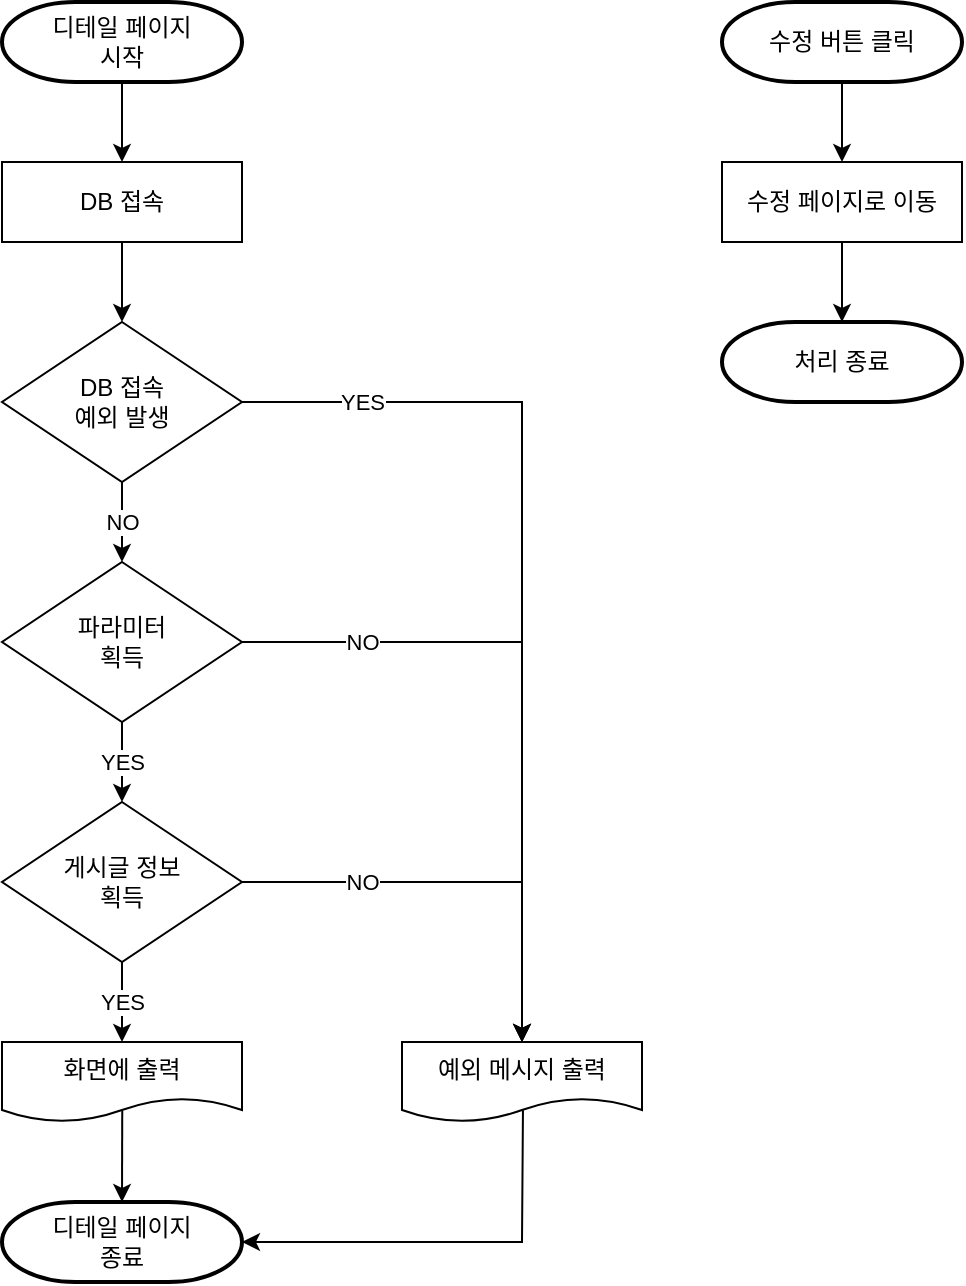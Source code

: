 <mxfile version="24.2.1" type="device">
  <diagram id="C5RBs43oDa-KdzZeNtuy" name="Page-1">
    <mxGraphModel dx="339" dy="663" grid="1" gridSize="10" guides="1" tooltips="1" connect="1" arrows="1" fold="1" page="1" pageScale="1" pageWidth="827" pageHeight="1169" math="0" shadow="0">
      <root>
        <mxCell id="WIyWlLk6GJQsqaUBKTNV-0" />
        <mxCell id="WIyWlLk6GJQsqaUBKTNV-1" parent="WIyWlLk6GJQsqaUBKTNV-0" />
        <mxCell id="V_W2RUlEHDYnHeLPTbX3-0" value="디테일 페이지&lt;div&gt;시작&lt;/div&gt;" style="strokeWidth=2;html=1;shape=mxgraph.flowchart.terminator;whiteSpace=wrap;" vertex="1" parent="WIyWlLk6GJQsqaUBKTNV-1">
          <mxGeometry x="960" y="40" width="120" height="40" as="geometry" />
        </mxCell>
        <mxCell id="V_W2RUlEHDYnHeLPTbX3-1" value="DB 접속" style="rounded=0;whiteSpace=wrap;html=1;" vertex="1" parent="WIyWlLk6GJQsqaUBKTNV-1">
          <mxGeometry x="960" y="120" width="120" height="40" as="geometry" />
        </mxCell>
        <mxCell id="V_W2RUlEHDYnHeLPTbX3-2" value="DB 접속&lt;div&gt;예외 발생&lt;/div&gt;" style="rhombus;whiteSpace=wrap;html=1;" vertex="1" parent="WIyWlLk6GJQsqaUBKTNV-1">
          <mxGeometry x="960" y="200" width="120" height="80" as="geometry" />
        </mxCell>
        <mxCell id="V_W2RUlEHDYnHeLPTbX3-3" value="예외 메시지 출력" style="shape=document;whiteSpace=wrap;html=1;boundedLbl=1;" vertex="1" parent="WIyWlLk6GJQsqaUBKTNV-1">
          <mxGeometry x="1160" y="560" width="120" height="40" as="geometry" />
        </mxCell>
        <mxCell id="V_W2RUlEHDYnHeLPTbX3-4" value="디테일 페이지&lt;div&gt;종료&lt;/div&gt;" style="strokeWidth=2;html=1;shape=mxgraph.flowchart.terminator;whiteSpace=wrap;" vertex="1" parent="WIyWlLk6GJQsqaUBKTNV-1">
          <mxGeometry x="960" y="640" width="120" height="40" as="geometry" />
        </mxCell>
        <mxCell id="V_W2RUlEHDYnHeLPTbX3-5" value="파라미터&lt;div&gt;획득&lt;/div&gt;" style="rhombus;whiteSpace=wrap;html=1;" vertex="1" parent="WIyWlLk6GJQsqaUBKTNV-1">
          <mxGeometry x="960" y="320" width="120" height="80" as="geometry" />
        </mxCell>
        <mxCell id="V_W2RUlEHDYnHeLPTbX3-10" value="게시글 정보&lt;div&gt;획득&lt;/div&gt;" style="rhombus;whiteSpace=wrap;html=1;" vertex="1" parent="WIyWlLk6GJQsqaUBKTNV-1">
          <mxGeometry x="960" y="440" width="120" height="80" as="geometry" />
        </mxCell>
        <mxCell id="V_W2RUlEHDYnHeLPTbX3-11" value="화면에 출력" style="shape=document;whiteSpace=wrap;html=1;boundedLbl=1;" vertex="1" parent="WIyWlLk6GJQsqaUBKTNV-1">
          <mxGeometry x="960" y="560" width="120" height="40" as="geometry" />
        </mxCell>
        <mxCell id="V_W2RUlEHDYnHeLPTbX3-14" value="" style="endArrow=classic;html=1;rounded=0;exitX=0.5;exitY=1;exitDx=0;exitDy=0;exitPerimeter=0;" edge="1" parent="WIyWlLk6GJQsqaUBKTNV-1" source="V_W2RUlEHDYnHeLPTbX3-0" target="V_W2RUlEHDYnHeLPTbX3-1">
          <mxGeometry width="50" height="50" relative="1" as="geometry">
            <mxPoint x="1050" y="190" as="sourcePoint" />
            <mxPoint x="1100" y="140" as="targetPoint" />
          </mxGeometry>
        </mxCell>
        <mxCell id="V_W2RUlEHDYnHeLPTbX3-15" value="" style="endArrow=classic;html=1;rounded=0;exitX=0.5;exitY=1;exitDx=0;exitDy=0;" edge="1" parent="WIyWlLk6GJQsqaUBKTNV-1" source="V_W2RUlEHDYnHeLPTbX3-1" target="V_W2RUlEHDYnHeLPTbX3-2">
          <mxGeometry width="50" height="50" relative="1" as="geometry">
            <mxPoint x="1050" y="470" as="sourcePoint" />
            <mxPoint x="1100" y="420" as="targetPoint" />
          </mxGeometry>
        </mxCell>
        <mxCell id="V_W2RUlEHDYnHeLPTbX3-16" value="" style="endArrow=classic;html=1;rounded=0;exitX=1;exitY=0.5;exitDx=0;exitDy=0;entryX=0.5;entryY=0;entryDx=0;entryDy=0;" edge="1" parent="WIyWlLk6GJQsqaUBKTNV-1" source="V_W2RUlEHDYnHeLPTbX3-2" target="V_W2RUlEHDYnHeLPTbX3-3">
          <mxGeometry relative="1" as="geometry">
            <mxPoint x="1020" y="450" as="sourcePoint" />
            <mxPoint x="1120" y="450" as="targetPoint" />
            <Array as="points">
              <mxPoint x="1220" y="240" />
            </Array>
          </mxGeometry>
        </mxCell>
        <mxCell id="V_W2RUlEHDYnHeLPTbX3-17" value="YES" style="edgeLabel;resizable=0;html=1;;align=center;verticalAlign=middle;" connectable="0" vertex="1" parent="V_W2RUlEHDYnHeLPTbX3-16">
          <mxGeometry relative="1" as="geometry">
            <mxPoint x="-80" y="-90" as="offset" />
          </mxGeometry>
        </mxCell>
        <mxCell id="V_W2RUlEHDYnHeLPTbX3-18" value="" style="endArrow=classic;html=1;rounded=0;exitX=0.5;exitY=1;exitDx=0;exitDy=0;entryX=0.5;entryY=0;entryDx=0;entryDy=0;" edge="1" parent="WIyWlLk6GJQsqaUBKTNV-1" source="V_W2RUlEHDYnHeLPTbX3-2" target="V_W2RUlEHDYnHeLPTbX3-5">
          <mxGeometry relative="1" as="geometry">
            <mxPoint x="1020" y="450" as="sourcePoint" />
            <mxPoint x="1120" y="450" as="targetPoint" />
          </mxGeometry>
        </mxCell>
        <mxCell id="V_W2RUlEHDYnHeLPTbX3-19" value="NO" style="edgeLabel;resizable=0;html=1;;align=center;verticalAlign=middle;" connectable="0" vertex="1" parent="V_W2RUlEHDYnHeLPTbX3-18">
          <mxGeometry relative="1" as="geometry" />
        </mxCell>
        <mxCell id="V_W2RUlEHDYnHeLPTbX3-20" value="" style="endArrow=classic;html=1;rounded=0;exitX=1;exitY=0.5;exitDx=0;exitDy=0;" edge="1" parent="WIyWlLk6GJQsqaUBKTNV-1" source="V_W2RUlEHDYnHeLPTbX3-5">
          <mxGeometry relative="1" as="geometry">
            <mxPoint x="900" y="440" as="sourcePoint" />
            <mxPoint x="1220" y="560" as="targetPoint" />
            <Array as="points">
              <mxPoint x="1220" y="360" />
            </Array>
          </mxGeometry>
        </mxCell>
        <mxCell id="V_W2RUlEHDYnHeLPTbX3-21" value="&lt;div&gt;NO&lt;/div&gt;" style="edgeLabel;resizable=0;html=1;;align=center;verticalAlign=middle;" connectable="0" vertex="1" parent="V_W2RUlEHDYnHeLPTbX3-20">
          <mxGeometry relative="1" as="geometry">
            <mxPoint x="-80" y="-30" as="offset" />
          </mxGeometry>
        </mxCell>
        <mxCell id="V_W2RUlEHDYnHeLPTbX3-22" value="" style="endArrow=classic;html=1;rounded=0;exitX=0.5;exitY=1;exitDx=0;exitDy=0;" edge="1" parent="WIyWlLk6GJQsqaUBKTNV-1" source="V_W2RUlEHDYnHeLPTbX3-5">
          <mxGeometry relative="1" as="geometry">
            <mxPoint x="900" y="540" as="sourcePoint" />
            <mxPoint x="1020" y="440" as="targetPoint" />
          </mxGeometry>
        </mxCell>
        <mxCell id="V_W2RUlEHDYnHeLPTbX3-23" value="YES" style="edgeLabel;resizable=0;html=1;;align=center;verticalAlign=middle;" connectable="0" vertex="1" parent="V_W2RUlEHDYnHeLPTbX3-22">
          <mxGeometry relative="1" as="geometry" />
        </mxCell>
        <mxCell id="V_W2RUlEHDYnHeLPTbX3-24" value="" style="endArrow=classic;html=1;rounded=0;exitX=1;exitY=0.5;exitDx=0;exitDy=0;" edge="1" parent="WIyWlLk6GJQsqaUBKTNV-1" source="V_W2RUlEHDYnHeLPTbX3-10">
          <mxGeometry relative="1" as="geometry">
            <mxPoint x="1090" y="370" as="sourcePoint" />
            <mxPoint x="1220" y="560" as="targetPoint" />
            <Array as="points">
              <mxPoint x="1220" y="480" />
            </Array>
          </mxGeometry>
        </mxCell>
        <mxCell id="V_W2RUlEHDYnHeLPTbX3-25" value="&lt;div&gt;NO&lt;/div&gt;" style="edgeLabel;resizable=0;html=1;;align=center;verticalAlign=middle;" connectable="0" vertex="1" parent="V_W2RUlEHDYnHeLPTbX3-24">
          <mxGeometry relative="1" as="geometry">
            <mxPoint x="-50" as="offset" />
          </mxGeometry>
        </mxCell>
        <mxCell id="V_W2RUlEHDYnHeLPTbX3-27" value="" style="endArrow=classic;html=1;rounded=0;exitX=0.5;exitY=1;exitDx=0;exitDy=0;entryX=0.5;entryY=0;entryDx=0;entryDy=0;" edge="1" parent="WIyWlLk6GJQsqaUBKTNV-1" source="V_W2RUlEHDYnHeLPTbX3-10" target="V_W2RUlEHDYnHeLPTbX3-11">
          <mxGeometry relative="1" as="geometry">
            <mxPoint x="1030" y="410" as="sourcePoint" />
            <mxPoint x="1030" y="450" as="targetPoint" />
          </mxGeometry>
        </mxCell>
        <mxCell id="V_W2RUlEHDYnHeLPTbX3-28" value="YES" style="edgeLabel;resizable=0;html=1;;align=center;verticalAlign=middle;" connectable="0" vertex="1" parent="V_W2RUlEHDYnHeLPTbX3-27">
          <mxGeometry relative="1" as="geometry" />
        </mxCell>
        <mxCell id="V_W2RUlEHDYnHeLPTbX3-29" value="" style="endArrow=classic;html=1;rounded=0;entryX=0.5;entryY=0;entryDx=0;entryDy=0;entryPerimeter=0;exitX=0.501;exitY=0.862;exitDx=0;exitDy=0;exitPerimeter=0;" edge="1" parent="WIyWlLk6GJQsqaUBKTNV-1" source="V_W2RUlEHDYnHeLPTbX3-11" target="V_W2RUlEHDYnHeLPTbX3-4">
          <mxGeometry relative="1" as="geometry">
            <mxPoint x="1020" y="600" as="sourcePoint" />
            <mxPoint x="1030" y="570" as="targetPoint" />
          </mxGeometry>
        </mxCell>
        <mxCell id="V_W2RUlEHDYnHeLPTbX3-33" value="" style="endArrow=classic;html=1;rounded=0;exitX=0.504;exitY=0.853;exitDx=0;exitDy=0;exitPerimeter=0;entryX=1;entryY=0.5;entryDx=0;entryDy=0;entryPerimeter=0;" edge="1" parent="WIyWlLk6GJQsqaUBKTNV-1" source="V_W2RUlEHDYnHeLPTbX3-3" target="V_W2RUlEHDYnHeLPTbX3-4">
          <mxGeometry width="50" height="50" relative="1" as="geometry">
            <mxPoint x="1100" y="580" as="sourcePoint" />
            <mxPoint x="1150" y="530" as="targetPoint" />
            <Array as="points">
              <mxPoint x="1220" y="660" />
            </Array>
          </mxGeometry>
        </mxCell>
        <mxCell id="V_W2RUlEHDYnHeLPTbX3-38" style="edgeStyle=orthogonalEdgeStyle;rounded=0;orthogonalLoop=1;jettySize=auto;html=1;entryX=0.5;entryY=0;entryDx=0;entryDy=0;" edge="1" parent="WIyWlLk6GJQsqaUBKTNV-1" source="V_W2RUlEHDYnHeLPTbX3-34" target="V_W2RUlEHDYnHeLPTbX3-35">
          <mxGeometry relative="1" as="geometry" />
        </mxCell>
        <mxCell id="V_W2RUlEHDYnHeLPTbX3-34" value="수정 버튼 클릭" style="strokeWidth=2;html=1;shape=mxgraph.flowchart.terminator;whiteSpace=wrap;" vertex="1" parent="WIyWlLk6GJQsqaUBKTNV-1">
          <mxGeometry x="1320" y="40" width="120" height="40" as="geometry" />
        </mxCell>
        <mxCell id="V_W2RUlEHDYnHeLPTbX3-35" value="수정 페이지로 이동" style="rounded=0;whiteSpace=wrap;html=1;" vertex="1" parent="WIyWlLk6GJQsqaUBKTNV-1">
          <mxGeometry x="1320" y="120" width="120" height="40" as="geometry" />
        </mxCell>
        <mxCell id="V_W2RUlEHDYnHeLPTbX3-36" value="처리 종료" style="strokeWidth=2;html=1;shape=mxgraph.flowchart.terminator;whiteSpace=wrap;" vertex="1" parent="WIyWlLk6GJQsqaUBKTNV-1">
          <mxGeometry x="1320" y="200" width="120" height="40" as="geometry" />
        </mxCell>
        <mxCell id="V_W2RUlEHDYnHeLPTbX3-39" style="edgeStyle=orthogonalEdgeStyle;rounded=0;orthogonalLoop=1;jettySize=auto;html=1;entryX=0.5;entryY=0;entryDx=0;entryDy=0;entryPerimeter=0;" edge="1" parent="WIyWlLk6GJQsqaUBKTNV-1" source="V_W2RUlEHDYnHeLPTbX3-35" target="V_W2RUlEHDYnHeLPTbX3-36">
          <mxGeometry relative="1" as="geometry" />
        </mxCell>
      </root>
    </mxGraphModel>
  </diagram>
</mxfile>
